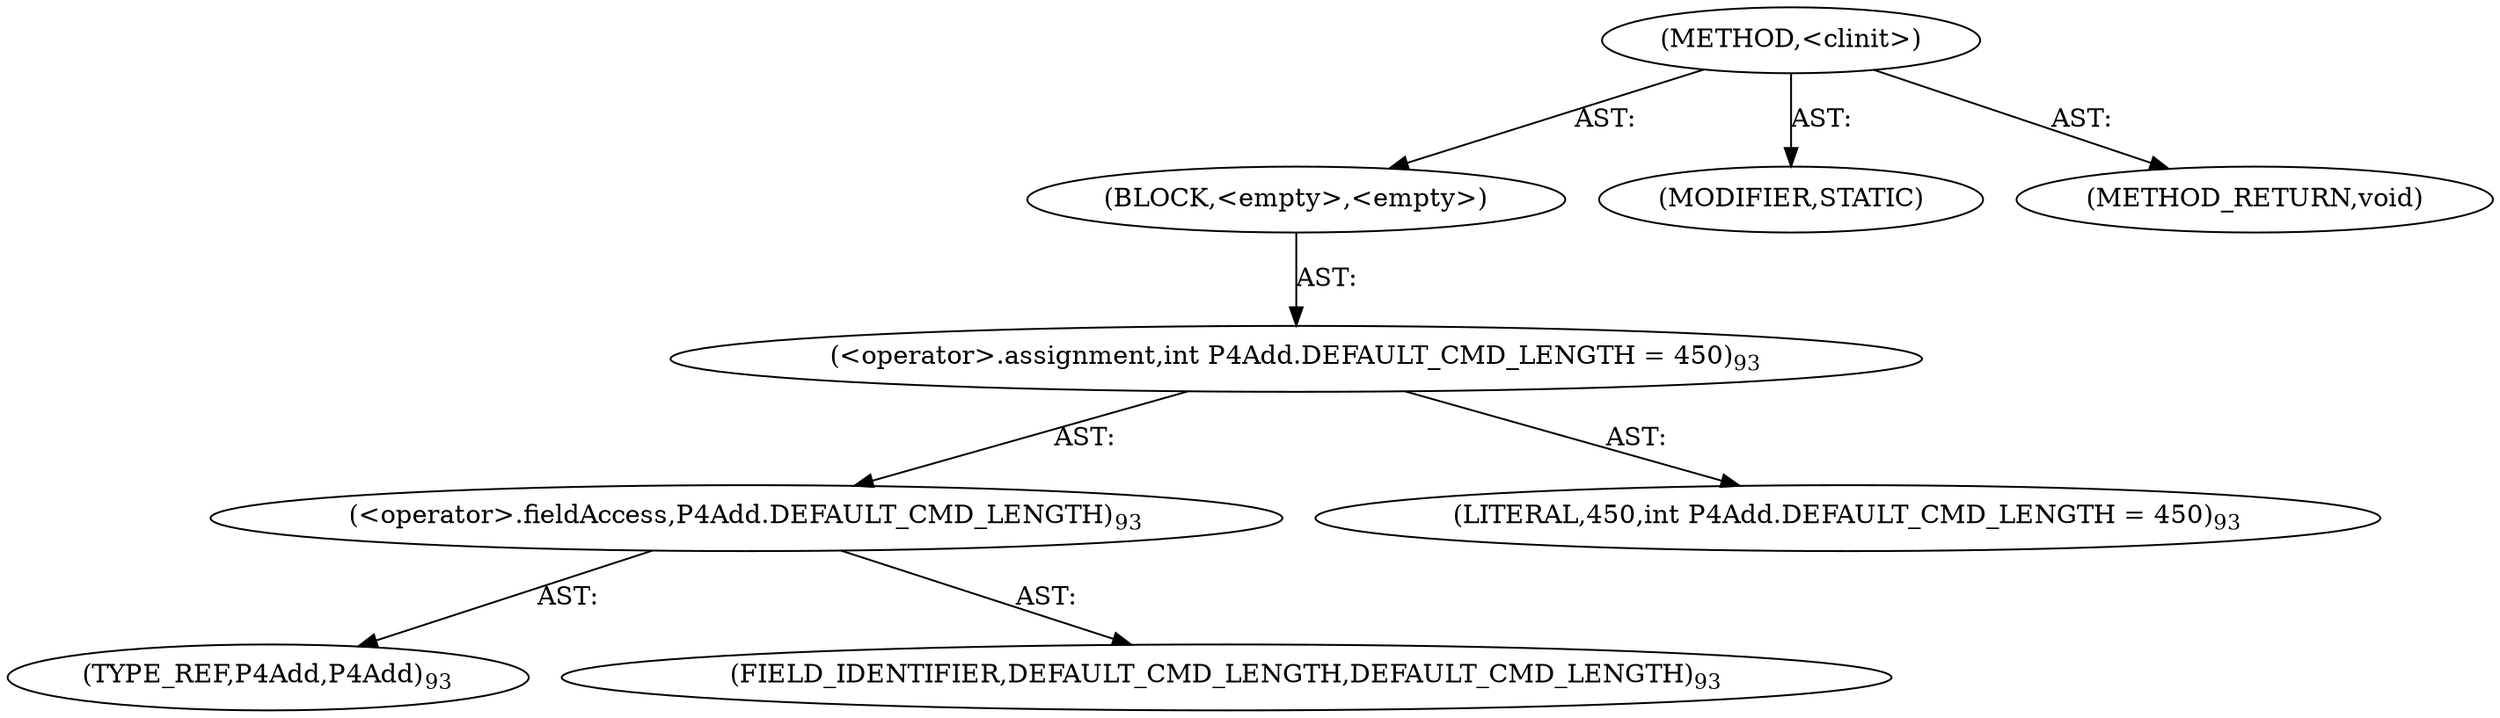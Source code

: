 digraph "&lt;clinit&gt;" {  
"111669149702" [label = <(METHOD,&lt;clinit&gt;)> ]
"25769803794" [label = <(BLOCK,&lt;empty&gt;,&lt;empty&gt;)> ]
"30064771167" [label = <(&lt;operator&gt;.assignment,int P4Add.DEFAULT_CMD_LENGTH = 450)<SUB>93</SUB>> ]
"30064771168" [label = <(&lt;operator&gt;.fieldAccess,P4Add.DEFAULT_CMD_LENGTH)<SUB>93</SUB>> ]
"180388626434" [label = <(TYPE_REF,P4Add,P4Add)<SUB>93</SUB>> ]
"55834574867" [label = <(FIELD_IDENTIFIER,DEFAULT_CMD_LENGTH,DEFAULT_CMD_LENGTH)<SUB>93</SUB>> ]
"90194313237" [label = <(LITERAL,450,int P4Add.DEFAULT_CMD_LENGTH = 450)<SUB>93</SUB>> ]
"133143986194" [label = <(MODIFIER,STATIC)> ]
"128849018886" [label = <(METHOD_RETURN,void)> ]
  "111669149702" -> "25769803794"  [ label = "AST: "] 
  "111669149702" -> "133143986194"  [ label = "AST: "] 
  "111669149702" -> "128849018886"  [ label = "AST: "] 
  "25769803794" -> "30064771167"  [ label = "AST: "] 
  "30064771167" -> "30064771168"  [ label = "AST: "] 
  "30064771167" -> "90194313237"  [ label = "AST: "] 
  "30064771168" -> "180388626434"  [ label = "AST: "] 
  "30064771168" -> "55834574867"  [ label = "AST: "] 
}
